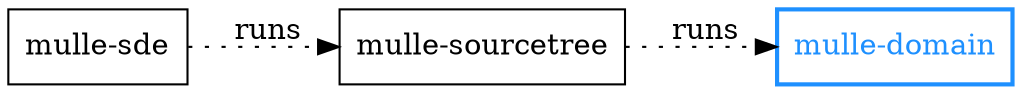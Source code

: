 digraph G {
    graph [rankdir = LR];

    node[shape=record];
    edge [ label=" runs", style="dotted" ]
    subgraph agnostic
    {
        label = "Language agnostic";

        "mulle-sde"        -> "mulle-sourcetree"
        "mulle-sourcetree" -> "mulle-domain"

        "mulle-domain"   [ color="dodgerblue"; fontcolor="dodgerblue"; penwidth="2"]
    }
}
